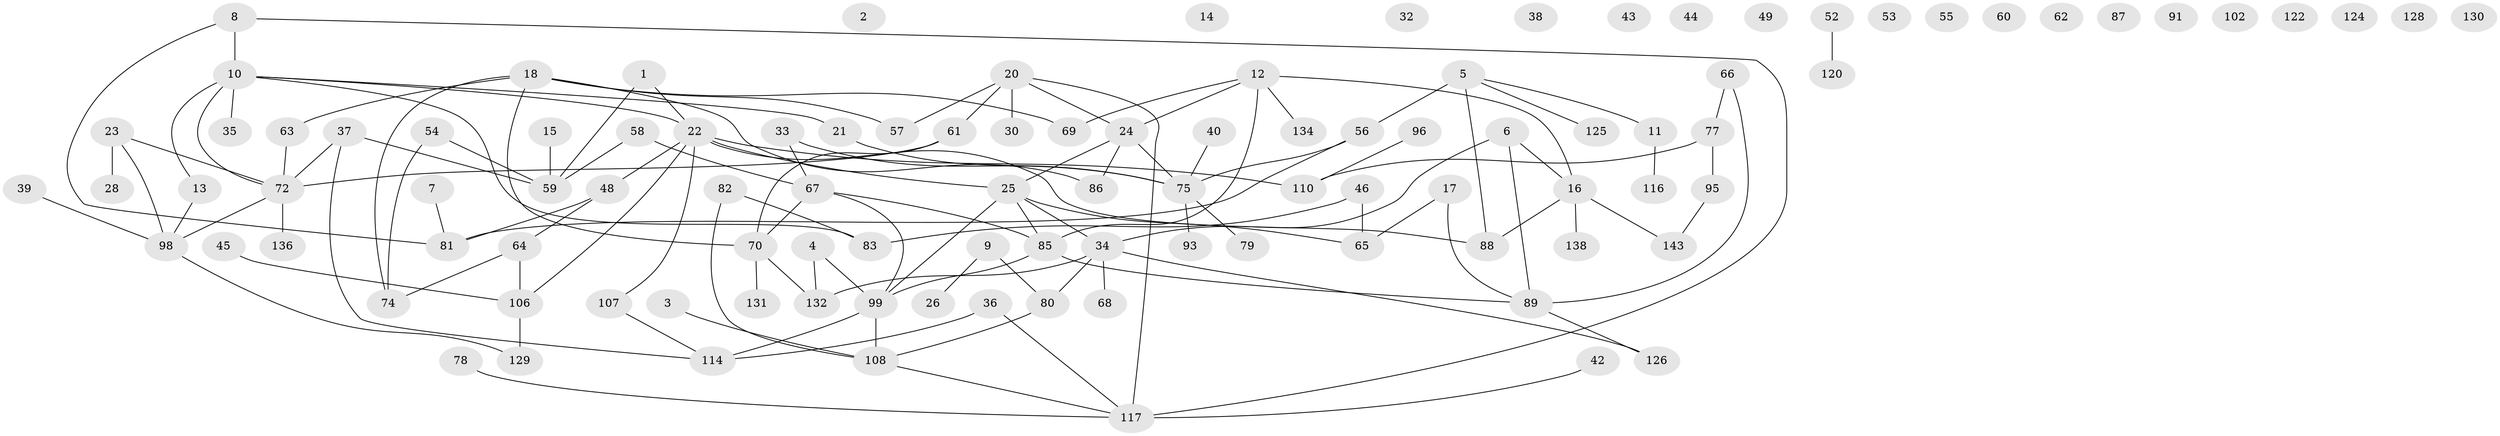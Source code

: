 // Generated by graph-tools (version 1.1) at 2025/23/03/03/25 07:23:27]
// undirected, 105 vertices, 124 edges
graph export_dot {
graph [start="1"]
  node [color=gray90,style=filled];
  1 [super="+27"];
  2;
  3 [super="+119"];
  4 [super="+101"];
  5 [super="+31"];
  6;
  7;
  8;
  9 [super="+92"];
  10 [super="+145"];
  11 [super="+140"];
  12 [super="+19"];
  13;
  14;
  15;
  16 [super="+71"];
  17 [super="+118"];
  18 [super="+41"];
  20 [super="+51"];
  21;
  22 [super="+113"];
  23;
  24 [super="+84"];
  25 [super="+29"];
  26;
  28;
  30;
  32;
  33 [super="+50"];
  34 [super="+47"];
  35;
  36;
  37;
  38;
  39;
  40;
  42;
  43;
  44;
  45;
  46;
  48 [super="+123"];
  49;
  52;
  53;
  54;
  55;
  56 [super="+73"];
  57;
  58;
  59 [super="+105"];
  60;
  61;
  62;
  63;
  64;
  65 [super="+112"];
  66;
  67 [super="+142"];
  68;
  69;
  70 [super="+135"];
  72 [super="+133"];
  74 [super="+139"];
  75 [super="+76"];
  77;
  78 [super="+94"];
  79;
  80;
  81 [super="+100"];
  82 [super="+115"];
  83 [super="+137"];
  85 [super="+103"];
  86;
  87;
  88;
  89 [super="+90"];
  91;
  93;
  95 [super="+97"];
  96;
  98 [super="+111"];
  99 [super="+104"];
  102;
  106 [super="+121"];
  107;
  108 [super="+109"];
  110;
  114 [super="+144"];
  116;
  117 [super="+141"];
  120;
  122 [super="+127"];
  124;
  125;
  126;
  128;
  129;
  130;
  131;
  132;
  134;
  136;
  138;
  143;
  1 -- 59;
  1 -- 22;
  3 -- 108;
  4 -- 99;
  4 -- 132;
  5 -- 11;
  5 -- 88;
  5 -- 56 [weight=2];
  5 -- 125;
  6 -- 16;
  6 -- 34;
  6 -- 89;
  7 -- 81;
  8 -- 10;
  8 -- 81;
  8 -- 117;
  9 -- 26;
  9 -- 80;
  10 -- 13;
  10 -- 21;
  10 -- 22;
  10 -- 35;
  10 -- 72;
  10 -- 83;
  11 -- 116;
  12 -- 69;
  12 -- 134;
  12 -- 85;
  12 -- 24;
  12 -- 16;
  13 -- 98;
  15 -- 59;
  16 -- 138;
  16 -- 143;
  16 -- 88;
  17 -- 89;
  17 -- 65;
  18 -- 69;
  18 -- 74;
  18 -- 86;
  18 -- 70;
  18 -- 57;
  18 -- 63;
  20 -- 57;
  20 -- 117;
  20 -- 61;
  20 -- 30;
  20 -- 24;
  21 -- 75;
  22 -- 25;
  22 -- 88;
  22 -- 106;
  22 -- 107;
  22 -- 110;
  22 -- 48;
  23 -- 28;
  23 -- 72;
  23 -- 98;
  24 -- 86;
  24 -- 25;
  24 -- 75;
  25 -- 65;
  25 -- 99;
  25 -- 34;
  25 -- 85;
  33 -- 67;
  33 -- 75;
  34 -- 68;
  34 -- 126;
  34 -- 80;
  34 -- 132;
  36 -- 114;
  36 -- 117;
  37 -- 72;
  37 -- 59;
  37 -- 114;
  39 -- 98;
  40 -- 75;
  42 -- 117;
  45 -- 106;
  46 -- 83;
  46 -- 65;
  48 -- 81;
  48 -- 64;
  52 -- 120;
  54 -- 74;
  54 -- 59;
  56 -- 81;
  56 -- 75;
  58 -- 59;
  58 -- 67;
  61 -- 72;
  61 -- 70;
  63 -- 72;
  64 -- 74;
  64 -- 106;
  66 -- 77;
  66 -- 89;
  67 -- 85;
  67 -- 99;
  67 -- 70;
  70 -- 131;
  70 -- 132;
  72 -- 98;
  72 -- 136;
  75 -- 93;
  75 -- 79;
  77 -- 95;
  77 -- 110;
  78 -- 117;
  80 -- 108;
  82 -- 108;
  82 -- 83;
  85 -- 99;
  85 -- 89;
  89 -- 126;
  95 -- 143;
  96 -- 110;
  98 -- 129;
  99 -- 114;
  99 -- 108;
  106 -- 129;
  107 -- 114;
  108 -- 117;
}
